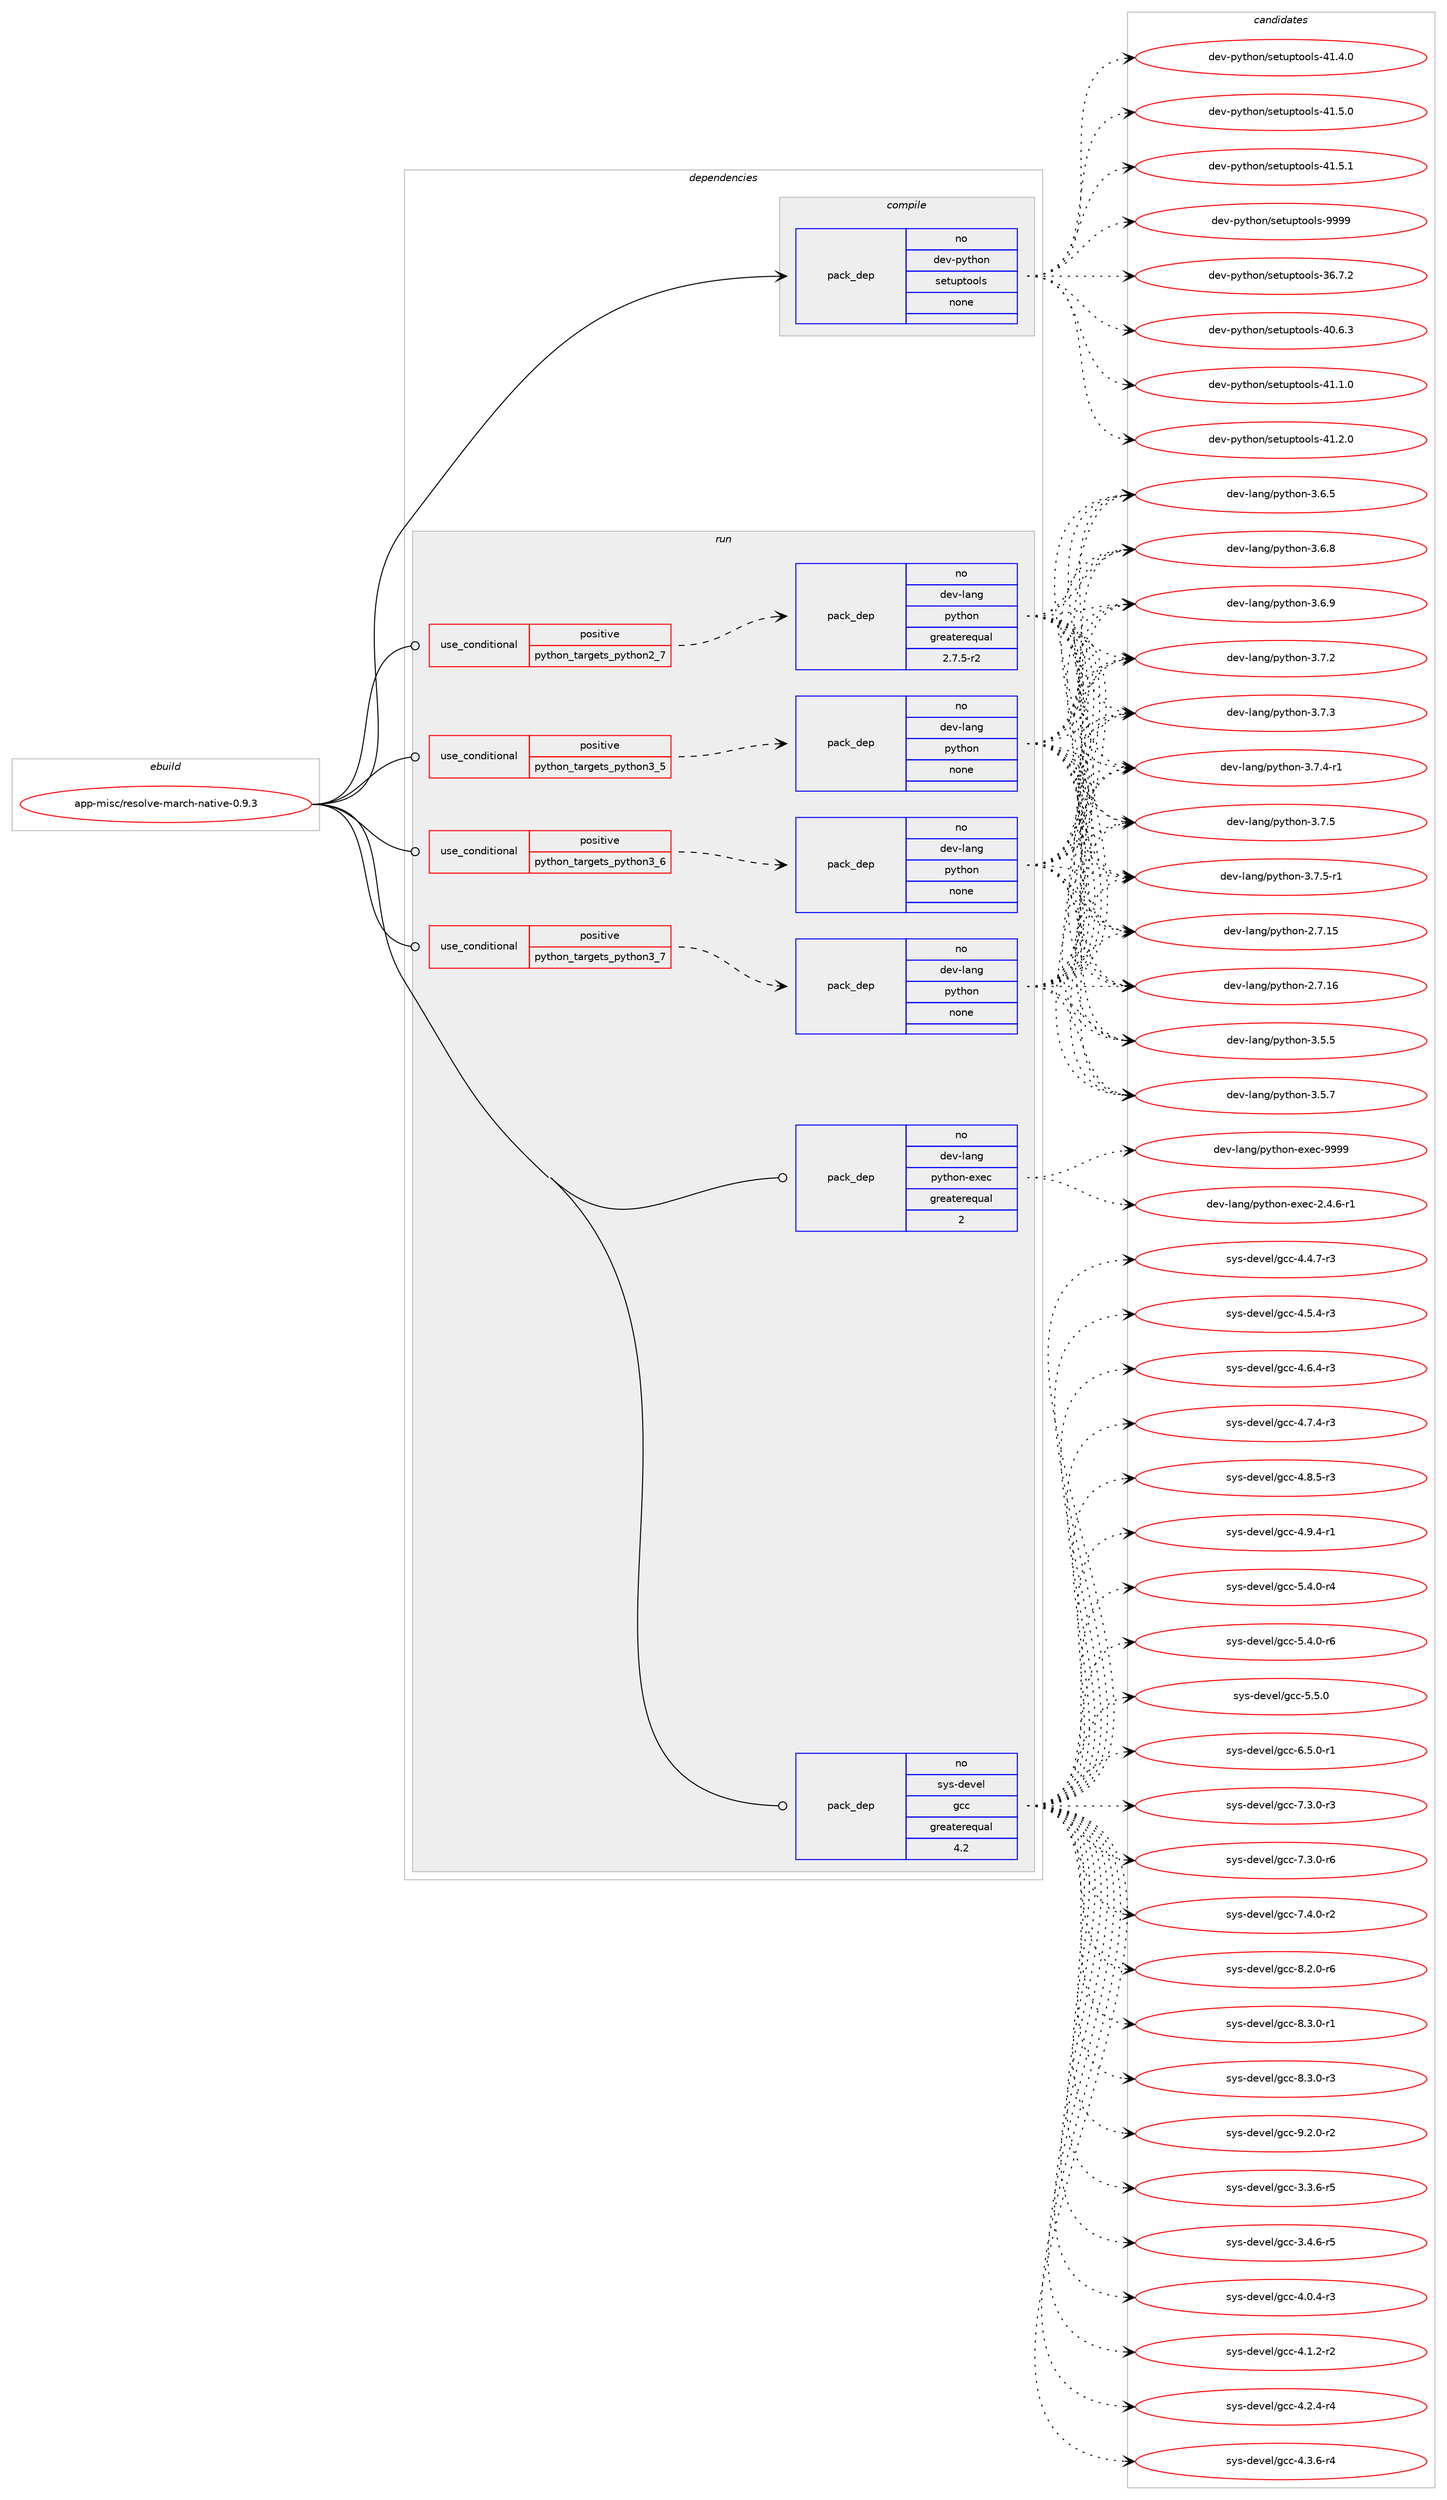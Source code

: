 digraph prolog {

# *************
# Graph options
# *************

newrank=true;
concentrate=true;
compound=true;
graph [rankdir=LR,fontname=Helvetica,fontsize=10,ranksep=1.5];#, ranksep=2.5, nodesep=0.2];
edge  [arrowhead=vee];
node  [fontname=Helvetica,fontsize=10];

# **********
# The ebuild
# **********

subgraph cluster_leftcol {
color=gray;
rank=same;
label=<<i>ebuild</i>>;
id [label="app-misc/resolve-march-native-0.9.3", color=red, width=4, href="../app-misc/resolve-march-native-0.9.3.svg"];
}

# ****************
# The dependencies
# ****************

subgraph cluster_midcol {
color=gray;
label=<<i>dependencies</i>>;
subgraph cluster_compile {
fillcolor="#eeeeee";
style=filled;
label=<<i>compile</i>>;
subgraph pack371608 {
dependency500062 [label=<<TABLE BORDER="0" CELLBORDER="1" CELLSPACING="0" CELLPADDING="4" WIDTH="220"><TR><TD ROWSPAN="6" CELLPADDING="30">pack_dep</TD></TR><TR><TD WIDTH="110">no</TD></TR><TR><TD>dev-python</TD></TR><TR><TD>setuptools</TD></TR><TR><TD>none</TD></TR><TR><TD></TD></TR></TABLE>>, shape=none, color=blue];
}
id:e -> dependency500062:w [weight=20,style="solid",arrowhead="vee"];
}
subgraph cluster_compileandrun {
fillcolor="#eeeeee";
style=filled;
label=<<i>compile and run</i>>;
}
subgraph cluster_run {
fillcolor="#eeeeee";
style=filled;
label=<<i>run</i>>;
subgraph cond119435 {
dependency500063 [label=<<TABLE BORDER="0" CELLBORDER="1" CELLSPACING="0" CELLPADDING="4"><TR><TD ROWSPAN="3" CELLPADDING="10">use_conditional</TD></TR><TR><TD>positive</TD></TR><TR><TD>python_targets_python2_7</TD></TR></TABLE>>, shape=none, color=red];
subgraph pack371609 {
dependency500064 [label=<<TABLE BORDER="0" CELLBORDER="1" CELLSPACING="0" CELLPADDING="4" WIDTH="220"><TR><TD ROWSPAN="6" CELLPADDING="30">pack_dep</TD></TR><TR><TD WIDTH="110">no</TD></TR><TR><TD>dev-lang</TD></TR><TR><TD>python</TD></TR><TR><TD>greaterequal</TD></TR><TR><TD>2.7.5-r2</TD></TR></TABLE>>, shape=none, color=blue];
}
dependency500063:e -> dependency500064:w [weight=20,style="dashed",arrowhead="vee"];
}
id:e -> dependency500063:w [weight=20,style="solid",arrowhead="odot"];
subgraph cond119436 {
dependency500065 [label=<<TABLE BORDER="0" CELLBORDER="1" CELLSPACING="0" CELLPADDING="4"><TR><TD ROWSPAN="3" CELLPADDING="10">use_conditional</TD></TR><TR><TD>positive</TD></TR><TR><TD>python_targets_python3_5</TD></TR></TABLE>>, shape=none, color=red];
subgraph pack371610 {
dependency500066 [label=<<TABLE BORDER="0" CELLBORDER="1" CELLSPACING="0" CELLPADDING="4" WIDTH="220"><TR><TD ROWSPAN="6" CELLPADDING="30">pack_dep</TD></TR><TR><TD WIDTH="110">no</TD></TR><TR><TD>dev-lang</TD></TR><TR><TD>python</TD></TR><TR><TD>none</TD></TR><TR><TD></TD></TR></TABLE>>, shape=none, color=blue];
}
dependency500065:e -> dependency500066:w [weight=20,style="dashed",arrowhead="vee"];
}
id:e -> dependency500065:w [weight=20,style="solid",arrowhead="odot"];
subgraph cond119437 {
dependency500067 [label=<<TABLE BORDER="0" CELLBORDER="1" CELLSPACING="0" CELLPADDING="4"><TR><TD ROWSPAN="3" CELLPADDING="10">use_conditional</TD></TR><TR><TD>positive</TD></TR><TR><TD>python_targets_python3_6</TD></TR></TABLE>>, shape=none, color=red];
subgraph pack371611 {
dependency500068 [label=<<TABLE BORDER="0" CELLBORDER="1" CELLSPACING="0" CELLPADDING="4" WIDTH="220"><TR><TD ROWSPAN="6" CELLPADDING="30">pack_dep</TD></TR><TR><TD WIDTH="110">no</TD></TR><TR><TD>dev-lang</TD></TR><TR><TD>python</TD></TR><TR><TD>none</TD></TR><TR><TD></TD></TR></TABLE>>, shape=none, color=blue];
}
dependency500067:e -> dependency500068:w [weight=20,style="dashed",arrowhead="vee"];
}
id:e -> dependency500067:w [weight=20,style="solid",arrowhead="odot"];
subgraph cond119438 {
dependency500069 [label=<<TABLE BORDER="0" CELLBORDER="1" CELLSPACING="0" CELLPADDING="4"><TR><TD ROWSPAN="3" CELLPADDING="10">use_conditional</TD></TR><TR><TD>positive</TD></TR><TR><TD>python_targets_python3_7</TD></TR></TABLE>>, shape=none, color=red];
subgraph pack371612 {
dependency500070 [label=<<TABLE BORDER="0" CELLBORDER="1" CELLSPACING="0" CELLPADDING="4" WIDTH="220"><TR><TD ROWSPAN="6" CELLPADDING="30">pack_dep</TD></TR><TR><TD WIDTH="110">no</TD></TR><TR><TD>dev-lang</TD></TR><TR><TD>python</TD></TR><TR><TD>none</TD></TR><TR><TD></TD></TR></TABLE>>, shape=none, color=blue];
}
dependency500069:e -> dependency500070:w [weight=20,style="dashed",arrowhead="vee"];
}
id:e -> dependency500069:w [weight=20,style="solid",arrowhead="odot"];
subgraph pack371613 {
dependency500071 [label=<<TABLE BORDER="0" CELLBORDER="1" CELLSPACING="0" CELLPADDING="4" WIDTH="220"><TR><TD ROWSPAN="6" CELLPADDING="30">pack_dep</TD></TR><TR><TD WIDTH="110">no</TD></TR><TR><TD>dev-lang</TD></TR><TR><TD>python-exec</TD></TR><TR><TD>greaterequal</TD></TR><TR><TD>2</TD></TR></TABLE>>, shape=none, color=blue];
}
id:e -> dependency500071:w [weight=20,style="solid",arrowhead="odot"];
subgraph pack371614 {
dependency500072 [label=<<TABLE BORDER="0" CELLBORDER="1" CELLSPACING="0" CELLPADDING="4" WIDTH="220"><TR><TD ROWSPAN="6" CELLPADDING="30">pack_dep</TD></TR><TR><TD WIDTH="110">no</TD></TR><TR><TD>sys-devel</TD></TR><TR><TD>gcc</TD></TR><TR><TD>greaterequal</TD></TR><TR><TD>4.2</TD></TR></TABLE>>, shape=none, color=blue];
}
id:e -> dependency500072:w [weight=20,style="solid",arrowhead="odot"];
}
}

# **************
# The candidates
# **************

subgraph cluster_choices {
rank=same;
color=gray;
label=<<i>candidates</i>>;

subgraph choice371608 {
color=black;
nodesep=1;
choice100101118451121211161041111104711510111611711211611111110811545515446554650 [label="dev-python/setuptools-36.7.2", color=red, width=4,href="../dev-python/setuptools-36.7.2.svg"];
choice100101118451121211161041111104711510111611711211611111110811545524846544651 [label="dev-python/setuptools-40.6.3", color=red, width=4,href="../dev-python/setuptools-40.6.3.svg"];
choice100101118451121211161041111104711510111611711211611111110811545524946494648 [label="dev-python/setuptools-41.1.0", color=red, width=4,href="../dev-python/setuptools-41.1.0.svg"];
choice100101118451121211161041111104711510111611711211611111110811545524946504648 [label="dev-python/setuptools-41.2.0", color=red, width=4,href="../dev-python/setuptools-41.2.0.svg"];
choice100101118451121211161041111104711510111611711211611111110811545524946524648 [label="dev-python/setuptools-41.4.0", color=red, width=4,href="../dev-python/setuptools-41.4.0.svg"];
choice100101118451121211161041111104711510111611711211611111110811545524946534648 [label="dev-python/setuptools-41.5.0", color=red, width=4,href="../dev-python/setuptools-41.5.0.svg"];
choice100101118451121211161041111104711510111611711211611111110811545524946534649 [label="dev-python/setuptools-41.5.1", color=red, width=4,href="../dev-python/setuptools-41.5.1.svg"];
choice10010111845112121116104111110471151011161171121161111111081154557575757 [label="dev-python/setuptools-9999", color=red, width=4,href="../dev-python/setuptools-9999.svg"];
dependency500062:e -> choice100101118451121211161041111104711510111611711211611111110811545515446554650:w [style=dotted,weight="100"];
dependency500062:e -> choice100101118451121211161041111104711510111611711211611111110811545524846544651:w [style=dotted,weight="100"];
dependency500062:e -> choice100101118451121211161041111104711510111611711211611111110811545524946494648:w [style=dotted,weight="100"];
dependency500062:e -> choice100101118451121211161041111104711510111611711211611111110811545524946504648:w [style=dotted,weight="100"];
dependency500062:e -> choice100101118451121211161041111104711510111611711211611111110811545524946524648:w [style=dotted,weight="100"];
dependency500062:e -> choice100101118451121211161041111104711510111611711211611111110811545524946534648:w [style=dotted,weight="100"];
dependency500062:e -> choice100101118451121211161041111104711510111611711211611111110811545524946534649:w [style=dotted,weight="100"];
dependency500062:e -> choice10010111845112121116104111110471151011161171121161111111081154557575757:w [style=dotted,weight="100"];
}
subgraph choice371609 {
color=black;
nodesep=1;
choice10010111845108971101034711212111610411111045504655464953 [label="dev-lang/python-2.7.15", color=red, width=4,href="../dev-lang/python-2.7.15.svg"];
choice10010111845108971101034711212111610411111045504655464954 [label="dev-lang/python-2.7.16", color=red, width=4,href="../dev-lang/python-2.7.16.svg"];
choice100101118451089711010347112121116104111110455146534653 [label="dev-lang/python-3.5.5", color=red, width=4,href="../dev-lang/python-3.5.5.svg"];
choice100101118451089711010347112121116104111110455146534655 [label="dev-lang/python-3.5.7", color=red, width=4,href="../dev-lang/python-3.5.7.svg"];
choice100101118451089711010347112121116104111110455146544653 [label="dev-lang/python-3.6.5", color=red, width=4,href="../dev-lang/python-3.6.5.svg"];
choice100101118451089711010347112121116104111110455146544656 [label="dev-lang/python-3.6.8", color=red, width=4,href="../dev-lang/python-3.6.8.svg"];
choice100101118451089711010347112121116104111110455146544657 [label="dev-lang/python-3.6.9", color=red, width=4,href="../dev-lang/python-3.6.9.svg"];
choice100101118451089711010347112121116104111110455146554650 [label="dev-lang/python-3.7.2", color=red, width=4,href="../dev-lang/python-3.7.2.svg"];
choice100101118451089711010347112121116104111110455146554651 [label="dev-lang/python-3.7.3", color=red, width=4,href="../dev-lang/python-3.7.3.svg"];
choice1001011184510897110103471121211161041111104551465546524511449 [label="dev-lang/python-3.7.4-r1", color=red, width=4,href="../dev-lang/python-3.7.4-r1.svg"];
choice100101118451089711010347112121116104111110455146554653 [label="dev-lang/python-3.7.5", color=red, width=4,href="../dev-lang/python-3.7.5.svg"];
choice1001011184510897110103471121211161041111104551465546534511449 [label="dev-lang/python-3.7.5-r1", color=red, width=4,href="../dev-lang/python-3.7.5-r1.svg"];
dependency500064:e -> choice10010111845108971101034711212111610411111045504655464953:w [style=dotted,weight="100"];
dependency500064:e -> choice10010111845108971101034711212111610411111045504655464954:w [style=dotted,weight="100"];
dependency500064:e -> choice100101118451089711010347112121116104111110455146534653:w [style=dotted,weight="100"];
dependency500064:e -> choice100101118451089711010347112121116104111110455146534655:w [style=dotted,weight="100"];
dependency500064:e -> choice100101118451089711010347112121116104111110455146544653:w [style=dotted,weight="100"];
dependency500064:e -> choice100101118451089711010347112121116104111110455146544656:w [style=dotted,weight="100"];
dependency500064:e -> choice100101118451089711010347112121116104111110455146544657:w [style=dotted,weight="100"];
dependency500064:e -> choice100101118451089711010347112121116104111110455146554650:w [style=dotted,weight="100"];
dependency500064:e -> choice100101118451089711010347112121116104111110455146554651:w [style=dotted,weight="100"];
dependency500064:e -> choice1001011184510897110103471121211161041111104551465546524511449:w [style=dotted,weight="100"];
dependency500064:e -> choice100101118451089711010347112121116104111110455146554653:w [style=dotted,weight="100"];
dependency500064:e -> choice1001011184510897110103471121211161041111104551465546534511449:w [style=dotted,weight="100"];
}
subgraph choice371610 {
color=black;
nodesep=1;
choice10010111845108971101034711212111610411111045504655464953 [label="dev-lang/python-2.7.15", color=red, width=4,href="../dev-lang/python-2.7.15.svg"];
choice10010111845108971101034711212111610411111045504655464954 [label="dev-lang/python-2.7.16", color=red, width=4,href="../dev-lang/python-2.7.16.svg"];
choice100101118451089711010347112121116104111110455146534653 [label="dev-lang/python-3.5.5", color=red, width=4,href="../dev-lang/python-3.5.5.svg"];
choice100101118451089711010347112121116104111110455146534655 [label="dev-lang/python-3.5.7", color=red, width=4,href="../dev-lang/python-3.5.7.svg"];
choice100101118451089711010347112121116104111110455146544653 [label="dev-lang/python-3.6.5", color=red, width=4,href="../dev-lang/python-3.6.5.svg"];
choice100101118451089711010347112121116104111110455146544656 [label="dev-lang/python-3.6.8", color=red, width=4,href="../dev-lang/python-3.6.8.svg"];
choice100101118451089711010347112121116104111110455146544657 [label="dev-lang/python-3.6.9", color=red, width=4,href="../dev-lang/python-3.6.9.svg"];
choice100101118451089711010347112121116104111110455146554650 [label="dev-lang/python-3.7.2", color=red, width=4,href="../dev-lang/python-3.7.2.svg"];
choice100101118451089711010347112121116104111110455146554651 [label="dev-lang/python-3.7.3", color=red, width=4,href="../dev-lang/python-3.7.3.svg"];
choice1001011184510897110103471121211161041111104551465546524511449 [label="dev-lang/python-3.7.4-r1", color=red, width=4,href="../dev-lang/python-3.7.4-r1.svg"];
choice100101118451089711010347112121116104111110455146554653 [label="dev-lang/python-3.7.5", color=red, width=4,href="../dev-lang/python-3.7.5.svg"];
choice1001011184510897110103471121211161041111104551465546534511449 [label="dev-lang/python-3.7.5-r1", color=red, width=4,href="../dev-lang/python-3.7.5-r1.svg"];
dependency500066:e -> choice10010111845108971101034711212111610411111045504655464953:w [style=dotted,weight="100"];
dependency500066:e -> choice10010111845108971101034711212111610411111045504655464954:w [style=dotted,weight="100"];
dependency500066:e -> choice100101118451089711010347112121116104111110455146534653:w [style=dotted,weight="100"];
dependency500066:e -> choice100101118451089711010347112121116104111110455146534655:w [style=dotted,weight="100"];
dependency500066:e -> choice100101118451089711010347112121116104111110455146544653:w [style=dotted,weight="100"];
dependency500066:e -> choice100101118451089711010347112121116104111110455146544656:w [style=dotted,weight="100"];
dependency500066:e -> choice100101118451089711010347112121116104111110455146544657:w [style=dotted,weight="100"];
dependency500066:e -> choice100101118451089711010347112121116104111110455146554650:w [style=dotted,weight="100"];
dependency500066:e -> choice100101118451089711010347112121116104111110455146554651:w [style=dotted,weight="100"];
dependency500066:e -> choice1001011184510897110103471121211161041111104551465546524511449:w [style=dotted,weight="100"];
dependency500066:e -> choice100101118451089711010347112121116104111110455146554653:w [style=dotted,weight="100"];
dependency500066:e -> choice1001011184510897110103471121211161041111104551465546534511449:w [style=dotted,weight="100"];
}
subgraph choice371611 {
color=black;
nodesep=1;
choice10010111845108971101034711212111610411111045504655464953 [label="dev-lang/python-2.7.15", color=red, width=4,href="../dev-lang/python-2.7.15.svg"];
choice10010111845108971101034711212111610411111045504655464954 [label="dev-lang/python-2.7.16", color=red, width=4,href="../dev-lang/python-2.7.16.svg"];
choice100101118451089711010347112121116104111110455146534653 [label="dev-lang/python-3.5.5", color=red, width=4,href="../dev-lang/python-3.5.5.svg"];
choice100101118451089711010347112121116104111110455146534655 [label="dev-lang/python-3.5.7", color=red, width=4,href="../dev-lang/python-3.5.7.svg"];
choice100101118451089711010347112121116104111110455146544653 [label="dev-lang/python-3.6.5", color=red, width=4,href="../dev-lang/python-3.6.5.svg"];
choice100101118451089711010347112121116104111110455146544656 [label="dev-lang/python-3.6.8", color=red, width=4,href="../dev-lang/python-3.6.8.svg"];
choice100101118451089711010347112121116104111110455146544657 [label="dev-lang/python-3.6.9", color=red, width=4,href="../dev-lang/python-3.6.9.svg"];
choice100101118451089711010347112121116104111110455146554650 [label="dev-lang/python-3.7.2", color=red, width=4,href="../dev-lang/python-3.7.2.svg"];
choice100101118451089711010347112121116104111110455146554651 [label="dev-lang/python-3.7.3", color=red, width=4,href="../dev-lang/python-3.7.3.svg"];
choice1001011184510897110103471121211161041111104551465546524511449 [label="dev-lang/python-3.7.4-r1", color=red, width=4,href="../dev-lang/python-3.7.4-r1.svg"];
choice100101118451089711010347112121116104111110455146554653 [label="dev-lang/python-3.7.5", color=red, width=4,href="../dev-lang/python-3.7.5.svg"];
choice1001011184510897110103471121211161041111104551465546534511449 [label="dev-lang/python-3.7.5-r1", color=red, width=4,href="../dev-lang/python-3.7.5-r1.svg"];
dependency500068:e -> choice10010111845108971101034711212111610411111045504655464953:w [style=dotted,weight="100"];
dependency500068:e -> choice10010111845108971101034711212111610411111045504655464954:w [style=dotted,weight="100"];
dependency500068:e -> choice100101118451089711010347112121116104111110455146534653:w [style=dotted,weight="100"];
dependency500068:e -> choice100101118451089711010347112121116104111110455146534655:w [style=dotted,weight="100"];
dependency500068:e -> choice100101118451089711010347112121116104111110455146544653:w [style=dotted,weight="100"];
dependency500068:e -> choice100101118451089711010347112121116104111110455146544656:w [style=dotted,weight="100"];
dependency500068:e -> choice100101118451089711010347112121116104111110455146544657:w [style=dotted,weight="100"];
dependency500068:e -> choice100101118451089711010347112121116104111110455146554650:w [style=dotted,weight="100"];
dependency500068:e -> choice100101118451089711010347112121116104111110455146554651:w [style=dotted,weight="100"];
dependency500068:e -> choice1001011184510897110103471121211161041111104551465546524511449:w [style=dotted,weight="100"];
dependency500068:e -> choice100101118451089711010347112121116104111110455146554653:w [style=dotted,weight="100"];
dependency500068:e -> choice1001011184510897110103471121211161041111104551465546534511449:w [style=dotted,weight="100"];
}
subgraph choice371612 {
color=black;
nodesep=1;
choice10010111845108971101034711212111610411111045504655464953 [label="dev-lang/python-2.7.15", color=red, width=4,href="../dev-lang/python-2.7.15.svg"];
choice10010111845108971101034711212111610411111045504655464954 [label="dev-lang/python-2.7.16", color=red, width=4,href="../dev-lang/python-2.7.16.svg"];
choice100101118451089711010347112121116104111110455146534653 [label="dev-lang/python-3.5.5", color=red, width=4,href="../dev-lang/python-3.5.5.svg"];
choice100101118451089711010347112121116104111110455146534655 [label="dev-lang/python-3.5.7", color=red, width=4,href="../dev-lang/python-3.5.7.svg"];
choice100101118451089711010347112121116104111110455146544653 [label="dev-lang/python-3.6.5", color=red, width=4,href="../dev-lang/python-3.6.5.svg"];
choice100101118451089711010347112121116104111110455146544656 [label="dev-lang/python-3.6.8", color=red, width=4,href="../dev-lang/python-3.6.8.svg"];
choice100101118451089711010347112121116104111110455146544657 [label="dev-lang/python-3.6.9", color=red, width=4,href="../dev-lang/python-3.6.9.svg"];
choice100101118451089711010347112121116104111110455146554650 [label="dev-lang/python-3.7.2", color=red, width=4,href="../dev-lang/python-3.7.2.svg"];
choice100101118451089711010347112121116104111110455146554651 [label="dev-lang/python-3.7.3", color=red, width=4,href="../dev-lang/python-3.7.3.svg"];
choice1001011184510897110103471121211161041111104551465546524511449 [label="dev-lang/python-3.7.4-r1", color=red, width=4,href="../dev-lang/python-3.7.4-r1.svg"];
choice100101118451089711010347112121116104111110455146554653 [label="dev-lang/python-3.7.5", color=red, width=4,href="../dev-lang/python-3.7.5.svg"];
choice1001011184510897110103471121211161041111104551465546534511449 [label="dev-lang/python-3.7.5-r1", color=red, width=4,href="../dev-lang/python-3.7.5-r1.svg"];
dependency500070:e -> choice10010111845108971101034711212111610411111045504655464953:w [style=dotted,weight="100"];
dependency500070:e -> choice10010111845108971101034711212111610411111045504655464954:w [style=dotted,weight="100"];
dependency500070:e -> choice100101118451089711010347112121116104111110455146534653:w [style=dotted,weight="100"];
dependency500070:e -> choice100101118451089711010347112121116104111110455146534655:w [style=dotted,weight="100"];
dependency500070:e -> choice100101118451089711010347112121116104111110455146544653:w [style=dotted,weight="100"];
dependency500070:e -> choice100101118451089711010347112121116104111110455146544656:w [style=dotted,weight="100"];
dependency500070:e -> choice100101118451089711010347112121116104111110455146544657:w [style=dotted,weight="100"];
dependency500070:e -> choice100101118451089711010347112121116104111110455146554650:w [style=dotted,weight="100"];
dependency500070:e -> choice100101118451089711010347112121116104111110455146554651:w [style=dotted,weight="100"];
dependency500070:e -> choice1001011184510897110103471121211161041111104551465546524511449:w [style=dotted,weight="100"];
dependency500070:e -> choice100101118451089711010347112121116104111110455146554653:w [style=dotted,weight="100"];
dependency500070:e -> choice1001011184510897110103471121211161041111104551465546534511449:w [style=dotted,weight="100"];
}
subgraph choice371613 {
color=black;
nodesep=1;
choice10010111845108971101034711212111610411111045101120101994550465246544511449 [label="dev-lang/python-exec-2.4.6-r1", color=red, width=4,href="../dev-lang/python-exec-2.4.6-r1.svg"];
choice10010111845108971101034711212111610411111045101120101994557575757 [label="dev-lang/python-exec-9999", color=red, width=4,href="../dev-lang/python-exec-9999.svg"];
dependency500071:e -> choice10010111845108971101034711212111610411111045101120101994550465246544511449:w [style=dotted,weight="100"];
dependency500071:e -> choice10010111845108971101034711212111610411111045101120101994557575757:w [style=dotted,weight="100"];
}
subgraph choice371614 {
color=black;
nodesep=1;
choice115121115451001011181011084710399994551465146544511453 [label="sys-devel/gcc-3.3.6-r5", color=red, width=4,href="../sys-devel/gcc-3.3.6-r5.svg"];
choice115121115451001011181011084710399994551465246544511453 [label="sys-devel/gcc-3.4.6-r5", color=red, width=4,href="../sys-devel/gcc-3.4.6-r5.svg"];
choice115121115451001011181011084710399994552464846524511451 [label="sys-devel/gcc-4.0.4-r3", color=red, width=4,href="../sys-devel/gcc-4.0.4-r3.svg"];
choice115121115451001011181011084710399994552464946504511450 [label="sys-devel/gcc-4.1.2-r2", color=red, width=4,href="../sys-devel/gcc-4.1.2-r2.svg"];
choice115121115451001011181011084710399994552465046524511452 [label="sys-devel/gcc-4.2.4-r4", color=red, width=4,href="../sys-devel/gcc-4.2.4-r4.svg"];
choice115121115451001011181011084710399994552465146544511452 [label="sys-devel/gcc-4.3.6-r4", color=red, width=4,href="../sys-devel/gcc-4.3.6-r4.svg"];
choice115121115451001011181011084710399994552465246554511451 [label="sys-devel/gcc-4.4.7-r3", color=red, width=4,href="../sys-devel/gcc-4.4.7-r3.svg"];
choice115121115451001011181011084710399994552465346524511451 [label="sys-devel/gcc-4.5.4-r3", color=red, width=4,href="../sys-devel/gcc-4.5.4-r3.svg"];
choice115121115451001011181011084710399994552465446524511451 [label="sys-devel/gcc-4.6.4-r3", color=red, width=4,href="../sys-devel/gcc-4.6.4-r3.svg"];
choice115121115451001011181011084710399994552465546524511451 [label="sys-devel/gcc-4.7.4-r3", color=red, width=4,href="../sys-devel/gcc-4.7.4-r3.svg"];
choice115121115451001011181011084710399994552465646534511451 [label="sys-devel/gcc-4.8.5-r3", color=red, width=4,href="../sys-devel/gcc-4.8.5-r3.svg"];
choice115121115451001011181011084710399994552465746524511449 [label="sys-devel/gcc-4.9.4-r1", color=red, width=4,href="../sys-devel/gcc-4.9.4-r1.svg"];
choice115121115451001011181011084710399994553465246484511452 [label="sys-devel/gcc-5.4.0-r4", color=red, width=4,href="../sys-devel/gcc-5.4.0-r4.svg"];
choice115121115451001011181011084710399994553465246484511454 [label="sys-devel/gcc-5.4.0-r6", color=red, width=4,href="../sys-devel/gcc-5.4.0-r6.svg"];
choice11512111545100101118101108471039999455346534648 [label="sys-devel/gcc-5.5.0", color=red, width=4,href="../sys-devel/gcc-5.5.0.svg"];
choice115121115451001011181011084710399994554465346484511449 [label="sys-devel/gcc-6.5.0-r1", color=red, width=4,href="../sys-devel/gcc-6.5.0-r1.svg"];
choice115121115451001011181011084710399994555465146484511451 [label="sys-devel/gcc-7.3.0-r3", color=red, width=4,href="../sys-devel/gcc-7.3.0-r3.svg"];
choice115121115451001011181011084710399994555465146484511454 [label="sys-devel/gcc-7.3.0-r6", color=red, width=4,href="../sys-devel/gcc-7.3.0-r6.svg"];
choice115121115451001011181011084710399994555465246484511450 [label="sys-devel/gcc-7.4.0-r2", color=red, width=4,href="../sys-devel/gcc-7.4.0-r2.svg"];
choice115121115451001011181011084710399994556465046484511454 [label="sys-devel/gcc-8.2.0-r6", color=red, width=4,href="../sys-devel/gcc-8.2.0-r6.svg"];
choice115121115451001011181011084710399994556465146484511449 [label="sys-devel/gcc-8.3.0-r1", color=red, width=4,href="../sys-devel/gcc-8.3.0-r1.svg"];
choice115121115451001011181011084710399994556465146484511451 [label="sys-devel/gcc-8.3.0-r3", color=red, width=4,href="../sys-devel/gcc-8.3.0-r3.svg"];
choice115121115451001011181011084710399994557465046484511450 [label="sys-devel/gcc-9.2.0-r2", color=red, width=4,href="../sys-devel/gcc-9.2.0-r2.svg"];
dependency500072:e -> choice115121115451001011181011084710399994551465146544511453:w [style=dotted,weight="100"];
dependency500072:e -> choice115121115451001011181011084710399994551465246544511453:w [style=dotted,weight="100"];
dependency500072:e -> choice115121115451001011181011084710399994552464846524511451:w [style=dotted,weight="100"];
dependency500072:e -> choice115121115451001011181011084710399994552464946504511450:w [style=dotted,weight="100"];
dependency500072:e -> choice115121115451001011181011084710399994552465046524511452:w [style=dotted,weight="100"];
dependency500072:e -> choice115121115451001011181011084710399994552465146544511452:w [style=dotted,weight="100"];
dependency500072:e -> choice115121115451001011181011084710399994552465246554511451:w [style=dotted,weight="100"];
dependency500072:e -> choice115121115451001011181011084710399994552465346524511451:w [style=dotted,weight="100"];
dependency500072:e -> choice115121115451001011181011084710399994552465446524511451:w [style=dotted,weight="100"];
dependency500072:e -> choice115121115451001011181011084710399994552465546524511451:w [style=dotted,weight="100"];
dependency500072:e -> choice115121115451001011181011084710399994552465646534511451:w [style=dotted,weight="100"];
dependency500072:e -> choice115121115451001011181011084710399994552465746524511449:w [style=dotted,weight="100"];
dependency500072:e -> choice115121115451001011181011084710399994553465246484511452:w [style=dotted,weight="100"];
dependency500072:e -> choice115121115451001011181011084710399994553465246484511454:w [style=dotted,weight="100"];
dependency500072:e -> choice11512111545100101118101108471039999455346534648:w [style=dotted,weight="100"];
dependency500072:e -> choice115121115451001011181011084710399994554465346484511449:w [style=dotted,weight="100"];
dependency500072:e -> choice115121115451001011181011084710399994555465146484511451:w [style=dotted,weight="100"];
dependency500072:e -> choice115121115451001011181011084710399994555465146484511454:w [style=dotted,weight="100"];
dependency500072:e -> choice115121115451001011181011084710399994555465246484511450:w [style=dotted,weight="100"];
dependency500072:e -> choice115121115451001011181011084710399994556465046484511454:w [style=dotted,weight="100"];
dependency500072:e -> choice115121115451001011181011084710399994556465146484511449:w [style=dotted,weight="100"];
dependency500072:e -> choice115121115451001011181011084710399994556465146484511451:w [style=dotted,weight="100"];
dependency500072:e -> choice115121115451001011181011084710399994557465046484511450:w [style=dotted,weight="100"];
}
}

}
